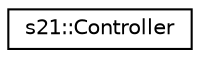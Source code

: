 digraph "Graphical Class Hierarchy"
{
 // LATEX_PDF_SIZE
  edge [fontname="Helvetica",fontsize="10",labelfontname="Helvetica",labelfontsize="10"];
  node [fontname="Helvetica",fontsize="10",shape=record];
  rankdir="LR";
  Node0 [label="s21::Controller",height=0.2,width=0.4,color="black", fillcolor="white", style="filled",URL="$classs21_1_1Controller.html",tooltip="Base class of the controller."];
}
